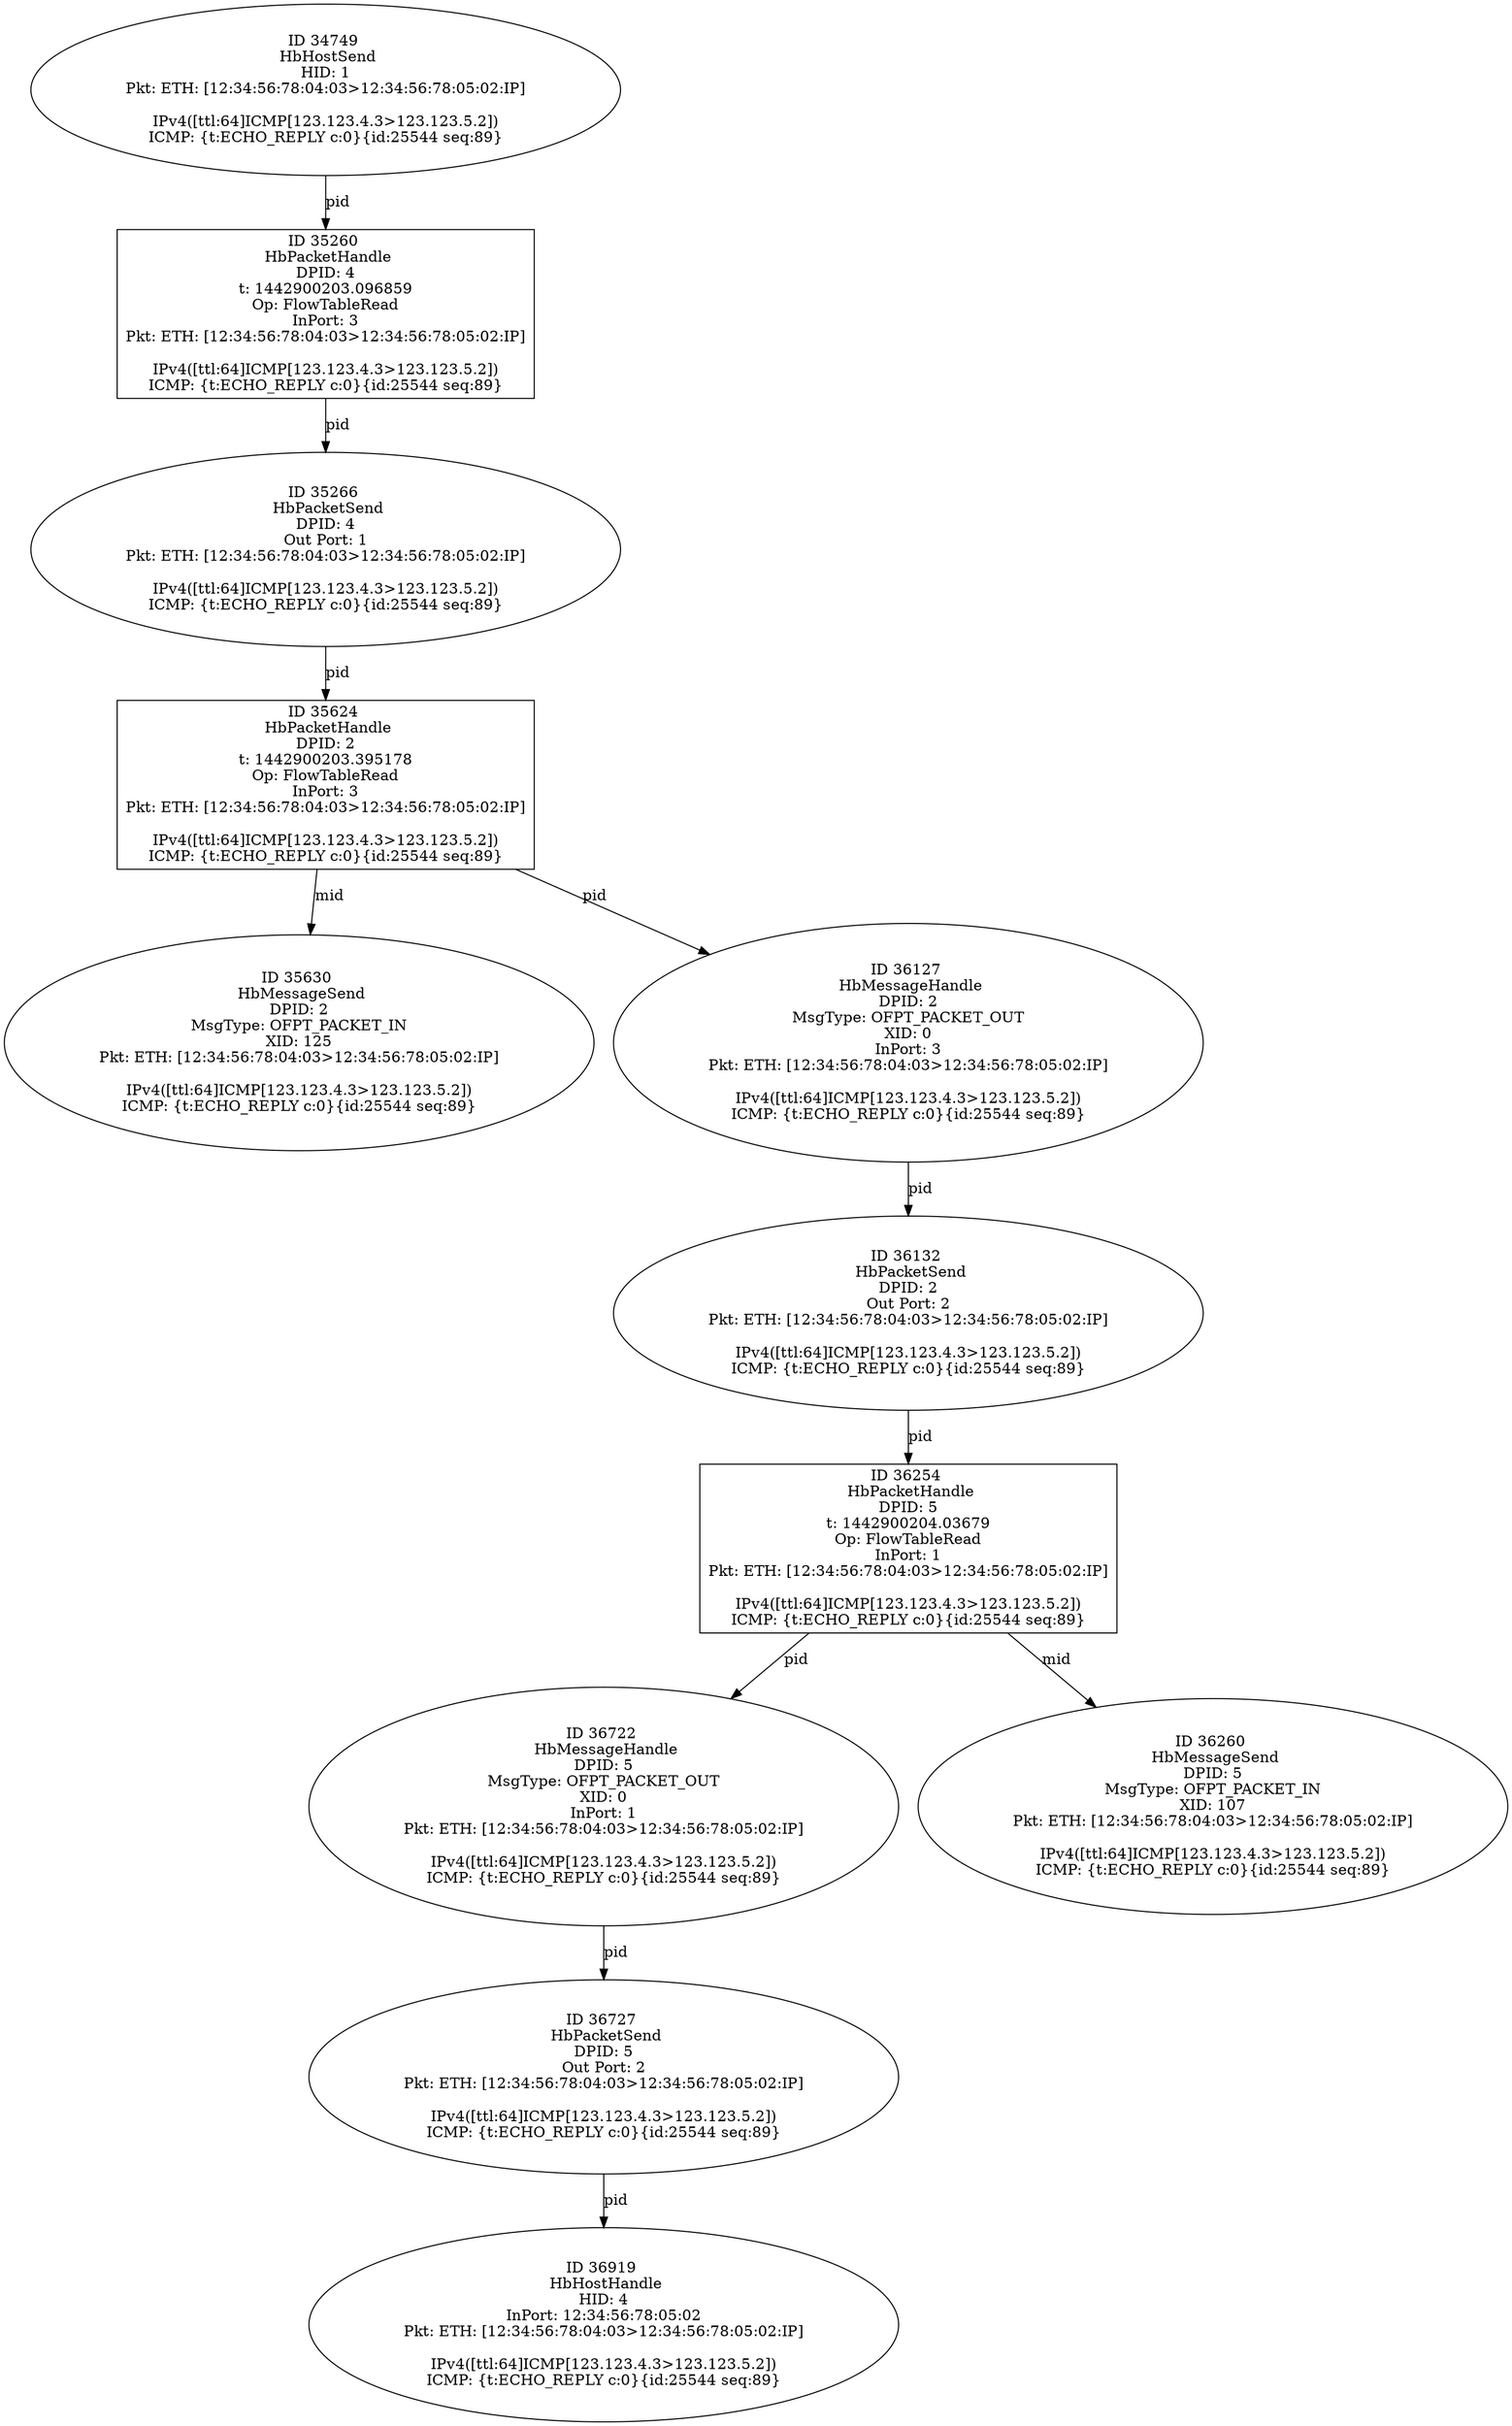 strict digraph G {
35266 [shape=oval, event=<hb_events.HbPacketSend object at 0x10f135490>, label="ID 35266 
 HbPacketSend
DPID: 4
Out Port: 1
Pkt: ETH: [12:34:56:78:04:03>12:34:56:78:05:02:IP]

IPv4([ttl:64]ICMP[123.123.4.3>123.123.5.2])
ICMP: {t:ECHO_REPLY c:0}{id:25544 seq:89}"];
36132 [shape=oval, event=<hb_events.HbPacketSend object at 0x10f4af990>, label="ID 36132 
 HbPacketSend
DPID: 2
Out Port: 2
Pkt: ETH: [12:34:56:78:04:03>12:34:56:78:05:02:IP]

IPv4([ttl:64]ICMP[123.123.4.3>123.123.5.2])
ICMP: {t:ECHO_REPLY c:0}{id:25544 seq:89}"];
35624 [shape=box, event=<hb_events.HbPacketHandle object at 0x10f24a7d0>, label="ID 35624 
 HbPacketHandle
DPID: 2
t: 1442900203.395178
Op: FlowTableRead
InPort: 3
Pkt: ETH: [12:34:56:78:04:03>12:34:56:78:05:02:IP]

IPv4([ttl:64]ICMP[123.123.4.3>123.123.5.2])
ICMP: {t:ECHO_REPLY c:0}{id:25544 seq:89}"];
36727 [shape=oval, event=<hb_events.HbPacketSend object at 0x10f7f4610>, label="ID 36727 
 HbPacketSend
DPID: 5
Out Port: 2
Pkt: ETH: [12:34:56:78:04:03>12:34:56:78:05:02:IP]

IPv4([ttl:64]ICMP[123.123.4.3>123.123.5.2])
ICMP: {t:ECHO_REPLY c:0}{id:25544 seq:89}"];
35630 [shape=oval, event=<hb_events.HbMessageSend object at 0x10f26fa50>, label="ID 35630 
 HbMessageSend
DPID: 2
MsgType: OFPT_PACKET_IN
XID: 125
Pkt: ETH: [12:34:56:78:04:03>12:34:56:78:05:02:IP]

IPv4([ttl:64]ICMP[123.123.4.3>123.123.5.2])
ICMP: {t:ECHO_REPLY c:0}{id:25544 seq:89}"];
36722 [shape=oval, event=<hb_events.HbMessageHandle object at 0x10f7e7c90>, label="ID 36722 
 HbMessageHandle
DPID: 5
MsgType: OFPT_PACKET_OUT
XID: 0
InPort: 1
Pkt: ETH: [12:34:56:78:04:03>12:34:56:78:05:02:IP]

IPv4([ttl:64]ICMP[123.123.4.3>123.123.5.2])
ICMP: {t:ECHO_REPLY c:0}{id:25544 seq:89}"];
36919 [shape=oval, event=<hb_events.HbHostHandle object at 0x10f8eacd0>, label="ID 36919 
 HbHostHandle
HID: 4
InPort: 12:34:56:78:05:02
Pkt: ETH: [12:34:56:78:04:03>12:34:56:78:05:02:IP]

IPv4([ttl:64]ICMP[123.123.4.3>123.123.5.2])
ICMP: {t:ECHO_REPLY c:0}{id:25544 seq:89}"];
36260 [shape=oval, event=<hb_events.HbMessageSend object at 0x10f51e210>, label="ID 36260 
 HbMessageSend
DPID: 5
MsgType: OFPT_PACKET_IN
XID: 107
Pkt: ETH: [12:34:56:78:04:03>12:34:56:78:05:02:IP]

IPv4([ttl:64]ICMP[123.123.4.3>123.123.5.2])
ICMP: {t:ECHO_REPLY c:0}{id:25544 seq:89}"];
35260 [shape=box, event=<hb_events.HbPacketHandle object at 0x10f1350d0>, label="ID 35260 
 HbPacketHandle
DPID: 4
t: 1442900203.096859
Op: FlowTableRead
InPort: 3
Pkt: ETH: [12:34:56:78:04:03>12:34:56:78:05:02:IP]

IPv4([ttl:64]ICMP[123.123.4.3>123.123.5.2])
ICMP: {t:ECHO_REPLY c:0}{id:25544 seq:89}"];
34749 [shape=oval, event=<hb_events.HbHostSend object at 0x10ef92f90>, label="ID 34749 
 HbHostSend
HID: 1
Pkt: ETH: [12:34:56:78:04:03>12:34:56:78:05:02:IP]

IPv4([ttl:64]ICMP[123.123.4.3>123.123.5.2])
ICMP: {t:ECHO_REPLY c:0}{id:25544 seq:89}"];
36254 [shape=box, event=<hb_events.HbPacketHandle object at 0x10f518c50>, label="ID 36254 
 HbPacketHandle
DPID: 5
t: 1442900204.03679
Op: FlowTableRead
InPort: 1
Pkt: ETH: [12:34:56:78:04:03>12:34:56:78:05:02:IP]

IPv4([ttl:64]ICMP[123.123.4.3>123.123.5.2])
ICMP: {t:ECHO_REPLY c:0}{id:25544 seq:89}"];
36127 [shape=oval, event=<hb_events.HbMessageHandle object at 0x10f4a3c10>, label="ID 36127 
 HbMessageHandle
DPID: 2
MsgType: OFPT_PACKET_OUT
XID: 0
InPort: 3
Pkt: ETH: [12:34:56:78:04:03>12:34:56:78:05:02:IP]

IPv4([ttl:64]ICMP[123.123.4.3>123.123.5.2])
ICMP: {t:ECHO_REPLY c:0}{id:25544 seq:89}"];
35266 -> 35624  [rel=pid, label=pid];
36132 -> 36254  [rel=pid, label=pid];
35624 -> 35630  [rel=mid, label=mid];
35624 -> 36127  [rel=pid, label=pid];
36722 -> 36727  [rel=pid, label=pid];
36727 -> 36919  [rel=pid, label=pid];
35260 -> 35266  [rel=pid, label=pid];
34749 -> 35260  [rel=pid, label=pid];
36254 -> 36722  [rel=pid, label=pid];
36254 -> 36260  [rel=mid, label=mid];
36127 -> 36132  [rel=pid, label=pid];
}
